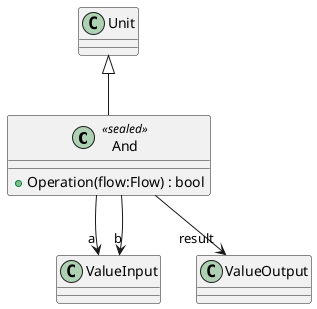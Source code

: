 @startuml
class And <<sealed>> {
    + Operation(flow:Flow) : bool
}
Unit <|-- And
And --> "a" ValueInput
And --> "b" ValueInput
And --> "result" ValueOutput
@enduml
